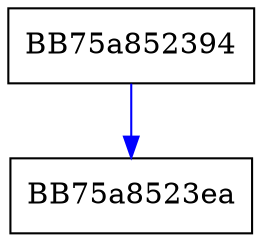 digraph CreateInstance {
  node [shape="box"];
  graph [splines=ortho];
  BB75a852394 -> BB75a8523ea [color="blue"];
}